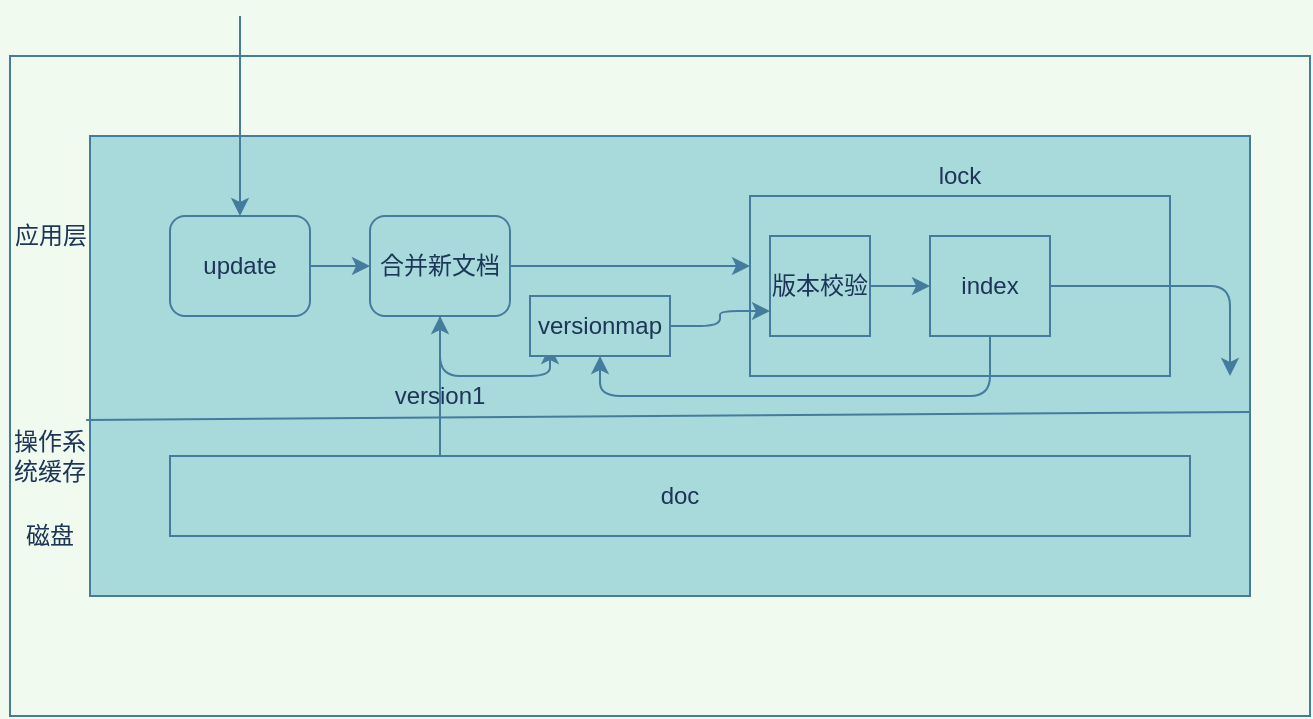 <mxfile>
    <diagram id="6J3doYdA0x-A6wtQt6_E" name="update流程">
        <mxGraphModel dx="821" dy="525" grid="1" gridSize="10" guides="1" tooltips="1" connect="1" arrows="1" fold="1" page="1" pageScale="1" pageWidth="827" pageHeight="1169" background="#F1FAEE" math="0" shadow="0">
            <root>
                <mxCell id="OBo23DJ2p-ArRk93Bu24-0"/>
                <mxCell id="OBo23DJ2p-ArRk93Bu24-1" parent="OBo23DJ2p-ArRk93Bu24-0"/>
                <mxCell id="5t4RcW_4fohQ0lUHVOi2-0" value="" style="rounded=0;whiteSpace=wrap;html=1;sketch=0;strokeColor=#457B9D;fillColor=none;" vertex="1" parent="OBo23DJ2p-ArRk93Bu24-1">
                    <mxGeometry x="20" y="100" width="650" height="330" as="geometry"/>
                </mxCell>
                <mxCell id="fZXRovl45FkW6j2hfLVI-0" value="" style="rounded=0;whiteSpace=wrap;html=1;sketch=0;fontColor=#1D3557;strokeColor=#457B9D;fillColor=#A8DADC;" parent="OBo23DJ2p-ArRk93Bu24-1" vertex="1">
                    <mxGeometry x="60" y="140" width="580" height="230" as="geometry"/>
                </mxCell>
                <mxCell id="fZXRovl45FkW6j2hfLVI-3" value="磁盘" style="text;html=1;strokeColor=none;fillColor=none;align=center;verticalAlign=middle;whiteSpace=wrap;rounded=0;sketch=0;fontColor=#1D3557;" parent="OBo23DJ2p-ArRk93Bu24-1" vertex="1">
                    <mxGeometry x="20" y="330" width="40" height="20" as="geometry"/>
                </mxCell>
                <mxCell id="fZXRovl45FkW6j2hfLVI-4" value="操作系统缓存" style="text;html=1;strokeColor=none;fillColor=none;align=center;verticalAlign=middle;whiteSpace=wrap;rounded=0;sketch=0;fontColor=#1D3557;" parent="OBo23DJ2p-ArRk93Bu24-1" vertex="1">
                    <mxGeometry x="20" y="290" width="40" height="20" as="geometry"/>
                </mxCell>
                <mxCell id="fZXRovl45FkW6j2hfLVI-19" value="应用层" style="text;html=1;align=center;verticalAlign=middle;resizable=0;points=[];autosize=1;strokeColor=none;fontColor=#1D3557;" parent="OBo23DJ2p-ArRk93Bu24-1" vertex="1">
                    <mxGeometry x="15" y="180" width="50" height="20" as="geometry"/>
                </mxCell>
                <mxCell id="fZXRovl45FkW6j2hfLVI-20" value="" style="endArrow=classic;html=1;fontColor=#1D3557;strokeColor=#457B9D;fillColor=#A8DADC;entryX=0.5;entryY=0;entryDx=0;entryDy=0;labelBackgroundColor=#F1FAEE;" parent="OBo23DJ2p-ArRk93Bu24-1" target="fZXRovl45FkW6j2hfLVI-22" edge="1">
                    <mxGeometry width="50" height="50" relative="1" as="geometry">
                        <mxPoint x="135" y="80" as="sourcePoint"/>
                        <mxPoint x="175" y="170" as="targetPoint"/>
                    </mxGeometry>
                </mxCell>
                <mxCell id="fZXRovl45FkW6j2hfLVI-25" style="edgeStyle=orthogonalEdgeStyle;curved=0;rounded=1;sketch=0;orthogonalLoop=1;jettySize=auto;html=1;entryX=0.5;entryY=1;entryDx=0;entryDy=0;fontColor=#1D3557;strokeColor=#457B9D;fillColor=#A8DADC;labelBackgroundColor=#F1FAEE;" parent="OBo23DJ2p-ArRk93Bu24-1" source="fZXRovl45FkW6j2hfLVI-21" target="fZXRovl45FkW6j2hfLVI-24" edge="1">
                    <mxGeometry relative="1" as="geometry">
                        <Array as="points">
                            <mxPoint x="235" y="290"/>
                            <mxPoint x="235" y="290"/>
                        </Array>
                    </mxGeometry>
                </mxCell>
                <mxCell id="fZXRovl45FkW6j2hfLVI-21" value="doc" style="rounded=0;whiteSpace=wrap;html=1;sketch=0;fontColor=#1D3557;strokeColor=#457B9D;fillColor=#A8DADC;" parent="OBo23DJ2p-ArRk93Bu24-1" vertex="1">
                    <mxGeometry x="100" y="300" width="510" height="40" as="geometry"/>
                </mxCell>
                <mxCell id="fZXRovl45FkW6j2hfLVI-27" style="edgeStyle=orthogonalEdgeStyle;curved=0;rounded=1;sketch=0;orthogonalLoop=1;jettySize=auto;html=1;fontColor=#1D3557;strokeColor=#457B9D;fillColor=#A8DADC;labelBackgroundColor=#F1FAEE;" parent="OBo23DJ2p-ArRk93Bu24-1" source="fZXRovl45FkW6j2hfLVI-22" target="fZXRovl45FkW6j2hfLVI-24" edge="1">
                    <mxGeometry relative="1" as="geometry"/>
                </mxCell>
                <mxCell id="fZXRovl45FkW6j2hfLVI-22" value="update" style="rounded=1;whiteSpace=wrap;html=1;sketch=0;fontColor=#1D3557;strokeColor=#457B9D;fillColor=#A8DADC;" parent="OBo23DJ2p-ArRk93Bu24-1" vertex="1">
                    <mxGeometry x="100" y="180" width="70" height="50" as="geometry"/>
                </mxCell>
                <mxCell id="fZXRovl45FkW6j2hfLVI-41" style="edgeStyle=orthogonalEdgeStyle;curved=0;rounded=1;sketch=0;orthogonalLoop=1;jettySize=auto;html=1;entryX=0;entryY=0.389;entryDx=0;entryDy=0;entryPerimeter=0;fontColor=#1D3557;strokeColor=#457B9D;fillColor=#A8DADC;labelBackgroundColor=#F1FAEE;" parent="OBo23DJ2p-ArRk93Bu24-1" source="fZXRovl45FkW6j2hfLVI-24" target="fZXRovl45FkW6j2hfLVI-31" edge="1">
                    <mxGeometry relative="1" as="geometry"/>
                </mxCell>
                <mxCell id="fZXRovl45FkW6j2hfLVI-47" style="edgeStyle=orthogonalEdgeStyle;curved=0;rounded=1;sketch=0;orthogonalLoop=1;jettySize=auto;html=1;fontColor=#1D3557;strokeColor=#457B9D;fillColor=#A8DADC;labelBackgroundColor=#F1FAEE;" parent="OBo23DJ2p-ArRk93Bu24-1" source="fZXRovl45FkW6j2hfLVI-24" edge="1">
                    <mxGeometry relative="1" as="geometry">
                        <mxPoint x="290" y="245" as="targetPoint"/>
                        <Array as="points">
                            <mxPoint x="235" y="260"/>
                            <mxPoint x="290" y="260"/>
                        </Array>
                    </mxGeometry>
                </mxCell>
                <mxCell id="fZXRovl45FkW6j2hfLVI-24" value="合并新文档" style="rounded=1;whiteSpace=wrap;html=1;sketch=0;fontColor=#1D3557;strokeColor=#457B9D;fillColor=#A8DADC;" parent="OBo23DJ2p-ArRk93Bu24-1" vertex="1">
                    <mxGeometry x="200" y="180" width="70" height="50" as="geometry"/>
                </mxCell>
                <mxCell id="fZXRovl45FkW6j2hfLVI-30" value="versionmap" style="rounded=0;whiteSpace=wrap;html=1;sketch=0;fontColor=#1D3557;strokeColor=#457B9D;fillColor=#A8DADC;" parent="OBo23DJ2p-ArRk93Bu24-1" vertex="1">
                    <mxGeometry x="280" y="220" width="70" height="30" as="geometry"/>
                </mxCell>
                <mxCell id="fZXRovl45FkW6j2hfLVI-31" value="" style="rounded=0;whiteSpace=wrap;html=1;sketch=0;fontColor=#1D3557;strokeColor=#457B9D;fillColor=#A8DADC;" parent="OBo23DJ2p-ArRk93Bu24-1" vertex="1">
                    <mxGeometry x="390" y="170" width="210" height="90" as="geometry"/>
                </mxCell>
                <mxCell id="fZXRovl45FkW6j2hfLVI-26" value="version1" style="text;html=1;strokeColor=none;fillColor=none;align=center;verticalAlign=middle;whiteSpace=wrap;rounded=0;sketch=0;fontColor=#1D3557;" parent="OBo23DJ2p-ArRk93Bu24-1" vertex="1">
                    <mxGeometry x="215" y="260" width="40" height="20" as="geometry"/>
                </mxCell>
                <mxCell id="fZXRovl45FkW6j2hfLVI-32" value="" style="endArrow=none;html=1;fontColor=#1D3557;strokeColor=#457B9D;fillColor=#A8DADC;exitX=0;exitY=0.787;exitDx=0;exitDy=0;exitPerimeter=0;labelBackgroundColor=#F1FAEE;" parent="OBo23DJ2p-ArRk93Bu24-1" edge="1">
                    <mxGeometry width="50" height="50" relative="1" as="geometry">
                        <mxPoint x="58.1" y="282" as="sourcePoint"/>
                        <mxPoint x="640" y="278" as="targetPoint"/>
                    </mxGeometry>
                </mxCell>
                <mxCell id="fZXRovl45FkW6j2hfLVI-43" style="edgeStyle=orthogonalEdgeStyle;curved=0;rounded=1;sketch=0;orthogonalLoop=1;jettySize=auto;html=1;entryX=0;entryY=0.5;entryDx=0;entryDy=0;fontColor=#1D3557;strokeColor=#457B9D;fillColor=#A8DADC;labelBackgroundColor=#F1FAEE;" parent="OBo23DJ2p-ArRk93Bu24-1" source="fZXRovl45FkW6j2hfLVI-37" target="fZXRovl45FkW6j2hfLVI-39" edge="1">
                    <mxGeometry relative="1" as="geometry"/>
                </mxCell>
                <mxCell id="fZXRovl45FkW6j2hfLVI-37" value="版本校验" style="rounded=0;whiteSpace=wrap;html=1;sketch=0;fontColor=#1D3557;strokeColor=#457B9D;fillColor=#A8DADC;" parent="OBo23DJ2p-ArRk93Bu24-1" vertex="1">
                    <mxGeometry x="400" y="190" width="50" height="50" as="geometry"/>
                </mxCell>
                <mxCell id="fZXRovl45FkW6j2hfLVI-38" value="lock" style="text;html=1;strokeColor=none;fillColor=none;align=center;verticalAlign=middle;whiteSpace=wrap;rounded=0;sketch=0;fontColor=#1D3557;" parent="OBo23DJ2p-ArRk93Bu24-1" vertex="1">
                    <mxGeometry x="475" y="150" width="40" height="20" as="geometry"/>
                </mxCell>
                <mxCell id="fZXRovl45FkW6j2hfLVI-40" style="edgeStyle=orthogonalEdgeStyle;curved=0;rounded=1;sketch=0;orthogonalLoop=1;jettySize=auto;html=1;entryX=0.5;entryY=1;entryDx=0;entryDy=0;fontColor=#1D3557;strokeColor=#457B9D;fillColor=#A8DADC;labelBackgroundColor=#F1FAEE;" parent="OBo23DJ2p-ArRk93Bu24-1" source="fZXRovl45FkW6j2hfLVI-39" target="fZXRovl45FkW6j2hfLVI-30" edge="1">
                    <mxGeometry relative="1" as="geometry">
                        <Array as="points">
                            <mxPoint x="510" y="270"/>
                            <mxPoint x="315" y="270"/>
                        </Array>
                    </mxGeometry>
                </mxCell>
                <mxCell id="fZXRovl45FkW6j2hfLVI-46" style="edgeStyle=orthogonalEdgeStyle;curved=0;rounded=1;sketch=0;orthogonalLoop=1;jettySize=auto;html=1;fontColor=#1D3557;strokeColor=#457B9D;fillColor=#A8DADC;labelBackgroundColor=#F1FAEE;" parent="OBo23DJ2p-ArRk93Bu24-1" source="fZXRovl45FkW6j2hfLVI-39" edge="1">
                    <mxGeometry relative="1" as="geometry">
                        <mxPoint x="630" y="260" as="targetPoint"/>
                        <Array as="points">
                            <mxPoint x="630" y="215"/>
                        </Array>
                    </mxGeometry>
                </mxCell>
                <mxCell id="fZXRovl45FkW6j2hfLVI-39" value="index" style="rounded=0;whiteSpace=wrap;html=1;sketch=0;fontColor=#1D3557;strokeColor=#457B9D;fillColor=#A8DADC;" parent="OBo23DJ2p-ArRk93Bu24-1" vertex="1">
                    <mxGeometry x="480" y="190" width="60" height="50" as="geometry"/>
                </mxCell>
                <mxCell id="fZXRovl45FkW6j2hfLVI-45" style="edgeStyle=orthogonalEdgeStyle;curved=0;rounded=1;sketch=0;orthogonalLoop=1;jettySize=auto;html=1;entryX=0;entryY=0.75;entryDx=0;entryDy=0;fontColor=#1D3557;strokeColor=#457B9D;fillColor=#A8DADC;labelBackgroundColor=#F1FAEE;" parent="OBo23DJ2p-ArRk93Bu24-1" source="fZXRovl45FkW6j2hfLVI-30" target="fZXRovl45FkW6j2hfLVI-37" edge="1">
                    <mxGeometry relative="1" as="geometry"/>
                </mxCell>
            </root>
        </mxGraphModel>
    </diagram>
    <diagram id="pS7qLlwQdO-efS36bjm-" name="index流程">
        <mxGraphModel dx="581" dy="525" grid="1" gridSize="10" guides="1" tooltips="1" connect="1" arrows="1" fold="1" page="1" pageScale="1" pageWidth="827" pageHeight="1169" background="#F1FAEE" math="0" shadow="0">
            <root>
                <mxCell id="0"/>
                <mxCell id="1" parent="0"/>
                <mxCell id="2" value="" style="rounded=0;whiteSpace=wrap;html=1;sketch=0;fontColor=#1D3557;strokeColor=#457B9D;fillColor=#A8DADC;" parent="1" vertex="1">
                    <mxGeometry x="60" y="140" width="390" height="230" as="geometry"/>
                </mxCell>
                <mxCell id="4" value="" style="endArrow=none;html=1;fontColor=#1D3557;strokeColor=#457B9D;fillColor=#A8DADC;entryX=1.005;entryY=0.787;entryDx=0;entryDy=0;entryPerimeter=0;exitX=0;exitY=0.787;exitDx=0;exitDy=0;exitPerimeter=0;labelBackgroundColor=#F1FAEE;" parent="1" source="2" target="2" edge="1">
                    <mxGeometry width="50" height="50" relative="1" as="geometry">
                        <mxPoint x="80" y="350" as="sourcePoint"/>
                        <mxPoint x="130" y="300" as="targetPoint"/>
                    </mxGeometry>
                </mxCell>
                <mxCell id="5" value="" style="endArrow=none;html=1;fontColor=#1D3557;strokeColor=#457B9D;fillColor=#A8DADC;exitX=0;exitY=0.787;exitDx=0;exitDy=0;exitPerimeter=0;startArrow=none;labelBackgroundColor=#F1FAEE;" parent="1" edge="1">
                    <mxGeometry width="50" height="50" relative="1" as="geometry">
                        <mxPoint x="320" y="280.74" as="sourcePoint"/>
                        <mxPoint x="452" y="280" as="targetPoint"/>
                    </mxGeometry>
                </mxCell>
                <mxCell id="6" value="磁盘" style="text;html=1;strokeColor=none;fillColor=none;align=center;verticalAlign=middle;whiteSpace=wrap;rounded=0;sketch=0;fontColor=#1D3557;" parent="1" vertex="1">
                    <mxGeometry x="20" y="330" width="40" height="20" as="geometry"/>
                </mxCell>
                <mxCell id="7" value="操作系统缓存" style="text;html=1;strokeColor=none;fillColor=none;align=center;verticalAlign=middle;whiteSpace=wrap;rounded=0;sketch=0;fontColor=#1D3557;" parent="1" vertex="1">
                    <mxGeometry x="20" y="290" width="40" height="20" as="geometry"/>
                </mxCell>
                <mxCell id="21" style="edgeStyle=orthogonalEdgeStyle;curved=0;rounded=1;sketch=0;orthogonalLoop=1;jettySize=auto;html=1;fontColor=#1D3557;strokeColor=#457B9D;fillColor=#A8DADC;labelBackgroundColor=#F1FAEE;" parent="1" source="9" target="14" edge="1">
                    <mxGeometry relative="1" as="geometry"/>
                </mxCell>
                <mxCell id="22" style="edgeStyle=orthogonalEdgeStyle;curved=0;rounded=1;sketch=0;orthogonalLoop=1;jettySize=auto;html=1;entryX=0.5;entryY=0;entryDx=0;entryDy=0;fontColor=#1D3557;strokeColor=#457B9D;fillColor=#A8DADC;dashed=1;labelBackgroundColor=#F1FAEE;" parent="1" source="9" target="11" edge="1">
                    <mxGeometry relative="1" as="geometry"/>
                </mxCell>
                <mxCell id="9" value="lucence" style="rounded=0;whiteSpace=wrap;html=1;sketch=0;fontColor=#1D3557;strokeColor=#457B9D;fillColor=#A8DADC;" parent="1" vertex="1">
                    <mxGeometry x="135" y="170" width="80" height="70" as="geometry"/>
                </mxCell>
                <mxCell id="25" style="edgeStyle=orthogonalEdgeStyle;curved=0;rounded=1;sketch=0;orthogonalLoop=1;jettySize=auto;html=1;fontColor=#1D3557;strokeColor=#457B9D;fillColor=#A8DADC;dashed=1;labelBackgroundColor=#F1FAEE;" parent="1" source="11" target="12" edge="1">
                    <mxGeometry relative="1" as="geometry"/>
                </mxCell>
                <mxCell id="11" value="segment" style="rounded=0;whiteSpace=wrap;html=1;sketch=0;fontColor=#1D3557;strokeColor=#457B9D;fillColor=#A8DADC;" parent="1" vertex="1">
                    <mxGeometry x="150" y="285" width="50" height="30" as="geometry"/>
                </mxCell>
                <mxCell id="12" value="&lt;span&gt;segment&lt;/span&gt;" style="rounded=0;whiteSpace=wrap;html=1;sketch=0;fontColor=#1D3557;strokeColor=#457B9D;fillColor=#A8DADC;" parent="1" vertex="1">
                    <mxGeometry x="150" y="330" width="50" height="30" as="geometry"/>
                </mxCell>
                <mxCell id="16" style="edgeStyle=orthogonalEdgeStyle;curved=0;rounded=1;sketch=0;orthogonalLoop=1;jettySize=auto;html=1;fontColor=#1D3557;strokeColor=#457B9D;fillColor=#A8DADC;labelBackgroundColor=#F1FAEE;" parent="1" source="14" target="15" edge="1">
                    <mxGeometry relative="1" as="geometry"/>
                </mxCell>
                <mxCell id="28" style="edgeStyle=orthogonalEdgeStyle;curved=0;rounded=1;sketch=0;orthogonalLoop=1;jettySize=auto;html=1;fontColor=#1D3557;strokeColor=#457B9D;fillColor=#A8DADC;labelBackgroundColor=#F1FAEE;" parent="1" source="14" edge="1">
                    <mxGeometry relative="1" as="geometry">
                        <mxPoint x="310" y="100" as="targetPoint"/>
                    </mxGeometry>
                </mxCell>
                <mxCell id="14" value="translog" style="rounded=0;whiteSpace=wrap;html=1;sketch=0;fontColor=#1D3557;strokeColor=#457B9D;fillColor=#A8DADC;" parent="1" vertex="1">
                    <mxGeometry x="270" y="170" width="80" height="70" as="geometry"/>
                </mxCell>
                <mxCell id="15" value="translog" style="rounded=0;whiteSpace=wrap;html=1;sketch=0;fontColor=#1D3557;strokeColor=#457B9D;fillColor=#A8DADC;" parent="1" vertex="1">
                    <mxGeometry x="250" y="330" width="120" height="30" as="geometry"/>
                </mxCell>
                <mxCell id="18" value="" style="endArrow=none;html=1;fontColor=#1D3557;strokeColor=#457B9D;fillColor=#A8DADC;entryX=1.005;entryY=0.787;entryDx=0;entryDy=0;entryPerimeter=0;exitX=0;exitY=0.787;exitDx=0;exitDy=0;exitPerimeter=0;labelBackgroundColor=#F1FAEE;" parent="1" edge="1">
                    <mxGeometry width="50" height="50" relative="1" as="geometry">
                        <mxPoint x="58.1" y="280" as="sourcePoint"/>
                        <mxPoint x="360.2" y="280.74" as="targetPoint"/>
                    </mxGeometry>
                </mxCell>
                <mxCell id="20" value="flush" style="text;html=1;strokeColor=none;fillColor=none;align=center;verticalAlign=middle;whiteSpace=wrap;rounded=0;sketch=0;fontColor=#1D3557;" parent="1" vertex="1">
                    <mxGeometry x="310" y="260" width="40" height="20" as="geometry"/>
                </mxCell>
                <mxCell id="23" value="refresh" style="text;html=1;strokeColor=none;fillColor=none;align=center;verticalAlign=middle;whiteSpace=wrap;rounded=0;sketch=0;fontColor=#1D3557;" parent="1" vertex="1">
                    <mxGeometry x="200" y="250" width="40" height="20" as="geometry"/>
                </mxCell>
                <mxCell id="24" value="flush" style="text;html=1;strokeColor=none;fillColor=none;align=center;verticalAlign=middle;whiteSpace=wrap;rounded=0;sketch=0;fontColor=#1D3557;" parent="1" vertex="1">
                    <mxGeometry x="200" y="315" width="40" height="20" as="geometry"/>
                </mxCell>
                <mxCell id="26" value="应用层" style="text;html=1;align=center;verticalAlign=middle;resizable=0;points=[];autosize=1;strokeColor=none;fontColor=#1D3557;" parent="1" vertex="1">
                    <mxGeometry x="15" y="180" width="50" height="20" as="geometry"/>
                </mxCell>
                <mxCell id="27" value="" style="endArrow=classic;html=1;fontColor=#1D3557;strokeColor=#457B9D;fillColor=#A8DADC;entryX=0.5;entryY=0;entryDx=0;entryDy=0;labelBackgroundColor=#F1FAEE;" parent="1" target="9" edge="1">
                    <mxGeometry width="50" height="50" relative="1" as="geometry">
                        <mxPoint x="175" y="100" as="sourcePoint"/>
                        <mxPoint x="180" y="60" as="targetPoint"/>
                    </mxGeometry>
                </mxCell>
                <mxCell id="29" value="未命名图层" parent="0" visible="0"/>
                <mxCell id="0-HAtPOh-YH169XD1KVf-32" value="" style="rounded=0;whiteSpace=wrap;html=1;sketch=0;fontColor=#1D3557;strokeColor=#457B9D;fillColor=none;" parent="29" vertex="1">
                    <mxGeometry x="10" y="60" width="490" height="370" as="geometry"/>
                </mxCell>
            </root>
        </mxGraphModel>
    </diagram>
</mxfile>